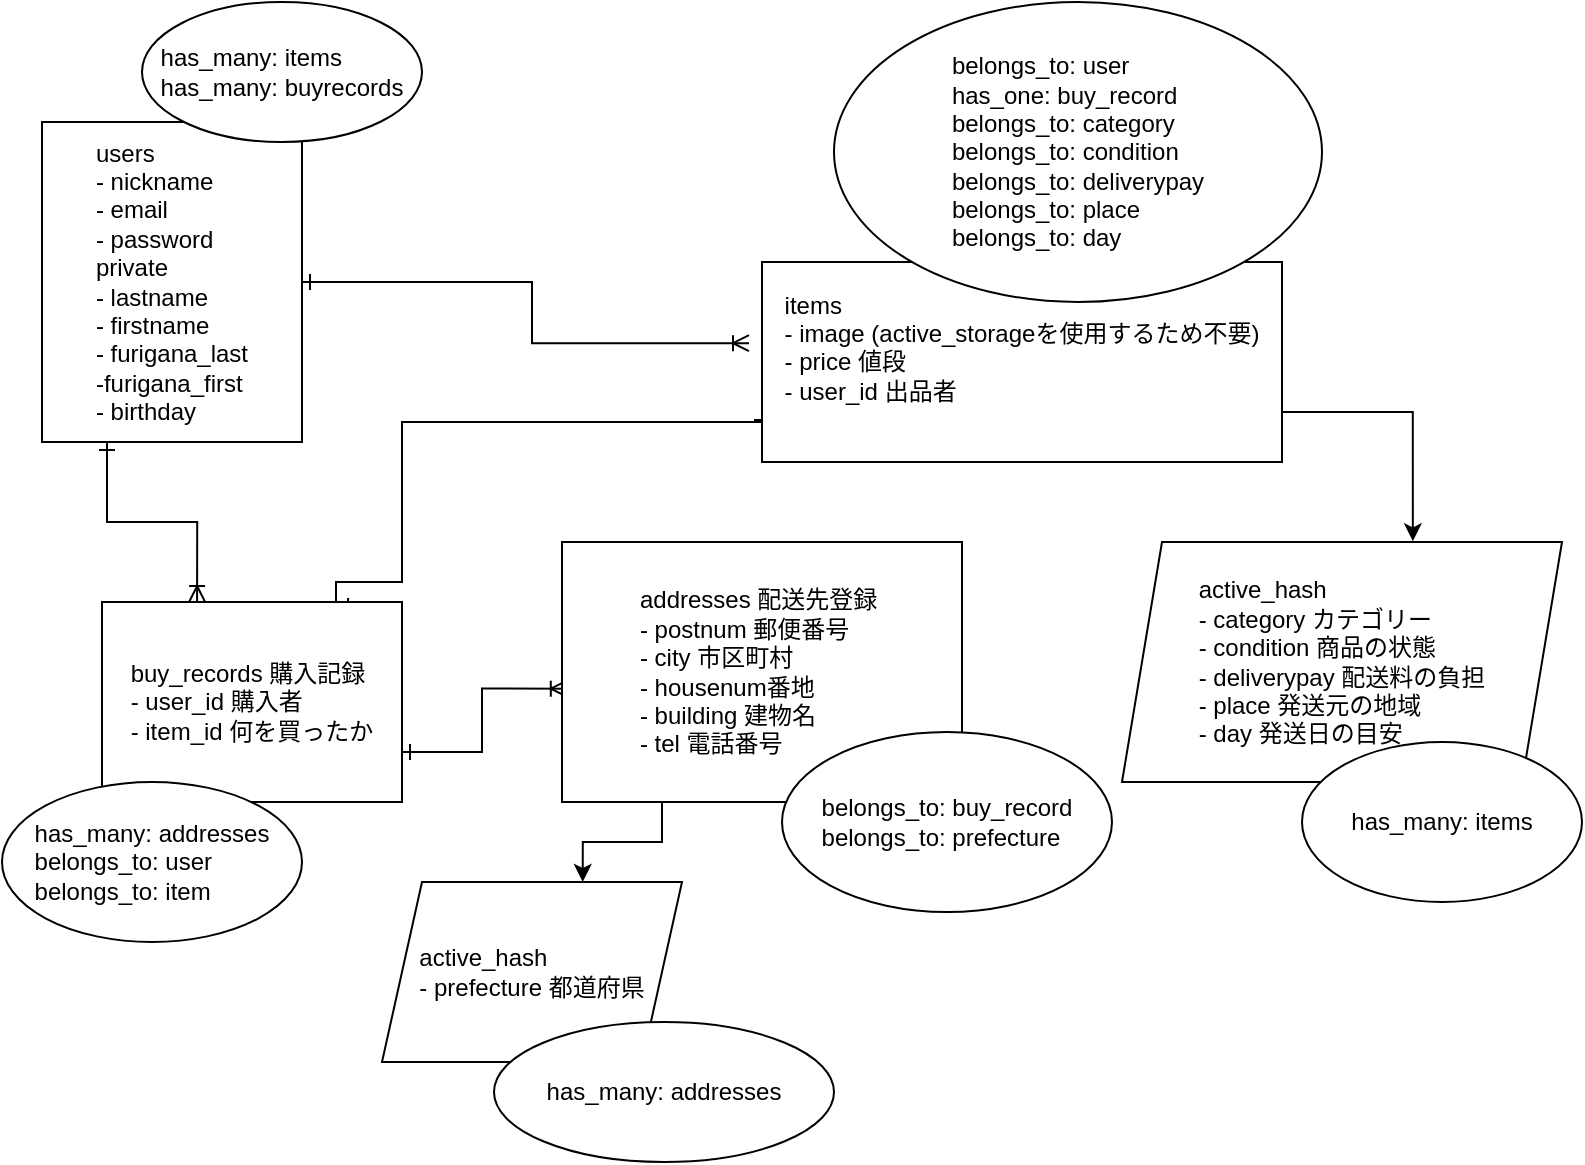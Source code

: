 <mxfile version="13.6.5">
    <diagram id="fnKIg7ySAKvSq7XufVGy" name="ページ1">
        <mxGraphModel dx="442" dy="680" grid="1" gridSize="10" guides="1" tooltips="1" connect="1" arrows="1" fold="1" page="1" pageScale="1" pageWidth="827" pageHeight="1169" math="0" shadow="0">
            <root>
                <mxCell id="0"/>
                <mxCell id="1" parent="0"/>
                <mxCell id="7" style="edgeStyle=orthogonalEdgeStyle;rounded=0;orthogonalLoop=1;jettySize=auto;html=1;exitX=1;exitY=0.5;exitDx=0;exitDy=0;entryX=-0.025;entryY=0.406;entryDx=0;entryDy=0;entryPerimeter=0;endArrow=ERoneToMany;endFill=0;startArrow=ERone;startFill=0;" parent="1" source="3" target="4" edge="1">
                    <mxGeometry relative="1" as="geometry"/>
                </mxCell>
                <mxCell id="10" style="edgeStyle=orthogonalEdgeStyle;rounded=0;orthogonalLoop=1;jettySize=auto;html=1;exitX=0.25;exitY=1;exitDx=0;exitDy=0;startArrow=ERone;startFill=0;endArrow=ERoneToMany;endFill=0;entryX=0.317;entryY=0;entryDx=0;entryDy=0;entryPerimeter=0;" parent="1" source="3" target="5" edge="1">
                    <mxGeometry relative="1" as="geometry">
                        <mxPoint x="107" y="360" as="targetPoint"/>
                    </mxGeometry>
                </mxCell>
                <mxCell id="3" value="&lt;div style=&quot;text-align: justify&quot;&gt;&lt;span&gt;users&lt;/span&gt;&lt;/div&gt;&lt;div style=&quot;text-align: justify&quot;&gt;&lt;span&gt;- nickname&lt;/span&gt;&lt;/div&gt;&lt;div style=&quot;text-align: justify&quot;&gt;&lt;span&gt;- email&lt;/span&gt;&lt;/div&gt;&lt;div style=&quot;text-align: justify&quot;&gt;&lt;span&gt;- password&lt;/span&gt;&lt;/div&gt;&lt;div style=&quot;text-align: justify&quot;&gt;private&lt;/div&gt;&lt;div style=&quot;text-align: justify&quot;&gt;- lastname&lt;/div&gt;&lt;div style=&quot;text-align: justify&quot;&gt;- firstname&lt;/div&gt;&lt;div style=&quot;text-align: justify&quot;&gt;&lt;span&gt;- furigana_last&lt;/span&gt;&lt;/div&gt;&lt;div style=&quot;text-align: justify&quot;&gt;&lt;span&gt;-furigana_first&lt;/span&gt;&lt;/div&gt;&lt;div style=&quot;text-align: justify&quot;&gt;&lt;span&gt;- birthday&lt;/span&gt;&lt;/div&gt;" style="whiteSpace=wrap;html=1;" parent="1" vertex="1">
                    <mxGeometry x="40" y="100" width="130" height="160" as="geometry"/>
                </mxCell>
                <mxCell id="13" style="edgeStyle=orthogonalEdgeStyle;rounded=0;orthogonalLoop=1;jettySize=auto;html=1;exitX=0;exitY=0.75;exitDx=0;exitDy=0;entryX=0.847;entryY=0.02;entryDx=0;entryDy=0;entryPerimeter=0;startArrow=ERone;startFill=0;endArrow=ERone;endFill=0;" parent="1" source="4" target="5" edge="1">
                    <mxGeometry relative="1" as="geometry">
                        <Array as="points">
                            <mxPoint x="220" y="250"/>
                            <mxPoint x="220" y="330"/>
                            <mxPoint x="187" y="330"/>
                        </Array>
                    </mxGeometry>
                </mxCell>
                <mxCell id="23" style="edgeStyle=orthogonalEdgeStyle;rounded=0;orthogonalLoop=1;jettySize=auto;html=1;exitX=1;exitY=0.75;exitDx=0;exitDy=0;entryX=0.661;entryY=-0.003;entryDx=0;entryDy=0;entryPerimeter=0;" parent="1" source="4" target="22" edge="1">
                    <mxGeometry relative="1" as="geometry"/>
                </mxCell>
                <mxCell id="4" value="&lt;div style=&quot;text-align: justify&quot;&gt;items&lt;/div&gt;&lt;div style=&quot;text-align: justify&quot;&gt;&lt;span&gt;- image (active_storageを使用するため不要)&lt;/span&gt;&lt;/div&gt;&lt;div style=&quot;text-align: justify&quot;&gt;&lt;span&gt;- price 値段&lt;/span&gt;&lt;/div&gt;&lt;div style=&quot;text-align: justify&quot;&gt;&lt;span&gt;- user_id 出品者&lt;/span&gt;&lt;/div&gt;&lt;div style=&quot;text-align: justify&quot;&gt;&lt;br&gt;&lt;/div&gt;" style="rounded=0;whiteSpace=wrap;html=1;" parent="1" vertex="1">
                    <mxGeometry x="400" y="170" width="260" height="100" as="geometry"/>
                </mxCell>
                <mxCell id="9" style="edgeStyle=orthogonalEdgeStyle;rounded=0;orthogonalLoop=1;jettySize=auto;html=1;exitX=1;exitY=0.75;exitDx=0;exitDy=0;entryX=0.012;entryY=0.564;entryDx=0;entryDy=0;entryPerimeter=0;startArrow=ERone;startFill=0;endArrow=ERoneToMany;endFill=0;" parent="1" source="5" target="6" edge="1">
                    <mxGeometry relative="1" as="geometry"/>
                </mxCell>
                <mxCell id="5" value="&lt;div style=&quot;text-align: justify&quot;&gt;&lt;span&gt;buy_records 購入記録&lt;/span&gt;&lt;/div&gt;&lt;div style=&quot;text-align: justify&quot;&gt;&lt;span&gt;- user_id 購入者&lt;/span&gt;&lt;/div&gt;&lt;div style=&quot;text-align: justify&quot;&gt;&lt;span&gt;- item_id 何を買ったか&lt;/span&gt;&lt;/div&gt;" style="whiteSpace=wrap;html=1;" parent="1" vertex="1">
                    <mxGeometry x="70" y="340" width="150" height="100" as="geometry"/>
                </mxCell>
                <mxCell id="24" style="edgeStyle=orthogonalEdgeStyle;rounded=0;orthogonalLoop=1;jettySize=auto;html=1;exitX=0.25;exitY=1;exitDx=0;exitDy=0;entryX=0.669;entryY=0;entryDx=0;entryDy=0;entryPerimeter=0;" parent="1" source="6" target="21" edge="1">
                    <mxGeometry relative="1" as="geometry"/>
                </mxCell>
                <mxCell id="6" value="&lt;div style=&quot;text-align: justify&quot;&gt;&lt;span&gt;addresses 配送先登録&lt;/span&gt;&lt;span&gt;&amp;nbsp;&lt;/span&gt;&lt;/div&gt;&lt;div style=&quot;text-align: justify&quot;&gt;&lt;span&gt;- postnum 郵便番号&lt;/span&gt;&lt;/div&gt;&lt;div style=&quot;text-align: justify&quot;&gt;&lt;span&gt;- city 市区町村&lt;/span&gt;&lt;/div&gt;&lt;div style=&quot;text-align: justify&quot;&gt;&lt;span&gt;- housenum番地&lt;/span&gt;&lt;/div&gt;&lt;div style=&quot;text-align: justify&quot;&gt;&lt;span&gt;- building 建物名&lt;/span&gt;&lt;/div&gt;&lt;div style=&quot;text-align: justify&quot;&gt;&lt;span&gt;- tel 電話番号&lt;/span&gt;&lt;/div&gt;" style="whiteSpace=wrap;html=1;" parent="1" vertex="1">
                    <mxGeometry x="300" y="310" width="200" height="130" as="geometry"/>
                </mxCell>
                <mxCell id="14" value="&lt;div style=&quot;text-align: justify&quot;&gt;&lt;span&gt;has_many: items&lt;/span&gt;&lt;/div&gt;&lt;div style=&quot;text-align: justify&quot;&gt;&lt;span&gt;has_many: buyrecords&lt;/span&gt;&lt;/div&gt;" style="ellipse;whiteSpace=wrap;html=1;" parent="1" vertex="1">
                    <mxGeometry x="90" y="40" width="140" height="70" as="geometry"/>
                </mxCell>
                <mxCell id="16" value="&lt;div style=&quot;text-align: justify&quot;&gt;&lt;span&gt;has_many: addresses&lt;/span&gt;&lt;/div&gt;&lt;div style=&quot;text-align: justify&quot;&gt;&lt;span&gt;belongs_to: user&lt;/span&gt;&lt;/div&gt;&lt;div style=&quot;text-align: justify&quot;&gt;&lt;span&gt;belongs_to: item&lt;/span&gt;&lt;/div&gt;" style="ellipse;whiteSpace=wrap;html=1;" parent="1" vertex="1">
                    <mxGeometry x="20" y="430" width="150" height="80" as="geometry"/>
                </mxCell>
                <mxCell id="18" value="&lt;div style=&quot;text-align: justify&quot;&gt;&lt;span&gt;belongs_to: user&lt;/span&gt;&lt;/div&gt;&lt;div style=&quot;text-align: justify&quot;&gt;&lt;span&gt;has_one: buy_record&lt;/span&gt;&lt;/div&gt;&lt;div style=&quot;text-align: justify&quot;&gt;&lt;span&gt;belongs_to: category&lt;/span&gt;&lt;/div&gt;&lt;div style=&quot;text-align: justify&quot;&gt;belongs_to: condition&lt;span&gt;&lt;br&gt;&lt;/span&gt;&lt;/div&gt;&lt;div style=&quot;text-align: justify&quot;&gt;belongs_to: deliverypay&lt;br&gt;&lt;/div&gt;&lt;div style=&quot;text-align: justify&quot;&gt;belongs_to: place&lt;br&gt;&lt;/div&gt;&lt;div style=&quot;text-align: justify&quot;&gt;belongs_to: day&lt;br&gt;&lt;/div&gt;" style="ellipse;whiteSpace=wrap;html=1;" parent="1" vertex="1">
                    <mxGeometry x="436" y="40" width="244" height="150" as="geometry"/>
                </mxCell>
                <mxCell id="19" value="&lt;div style=&quot;text-align: justify&quot;&gt;&lt;span&gt;belongs_to: buy_record&lt;/span&gt;&lt;/div&gt;&lt;div style=&quot;text-align: justify&quot;&gt;&lt;span&gt;belongs_to: prefecture&lt;/span&gt;&lt;/div&gt;" style="ellipse;whiteSpace=wrap;html=1;" parent="1" vertex="1">
                    <mxGeometry x="410" y="405" width="165" height="90" as="geometry"/>
                </mxCell>
                <mxCell id="21" value="&lt;div style=&quot;text-align: justify&quot;&gt;&lt;span&gt;active_hash&lt;/span&gt;&lt;/div&gt;&lt;span&gt;&lt;div style=&quot;text-align: justify&quot;&gt;&lt;span&gt;- prefecture 都道府県&lt;/span&gt;&lt;/div&gt;&lt;/span&gt;" style="shape=parallelogram;perimeter=parallelogramPerimeter;whiteSpace=wrap;html=1;fixedSize=1;align=center;" parent="1" vertex="1">
                    <mxGeometry x="210" y="480" width="150" height="90" as="geometry"/>
                </mxCell>
                <mxCell id="22" value="&lt;div style=&quot;text-align: justify&quot;&gt;&lt;span&gt;active_hash&lt;/span&gt;&lt;/div&gt;&lt;div style=&quot;text-align: justify&quot;&gt;- category カテゴリー&lt;/div&gt;&lt;div style=&quot;text-align: justify&quot;&gt;- condition 商品の状態&lt;/div&gt;&lt;div style=&quot;text-align: justify&quot;&gt;- deliverypay 配送料の負担&lt;/div&gt;&lt;div style=&quot;text-align: justify&quot;&gt;- place 発送元の地域&lt;/div&gt;&lt;div style=&quot;text-align: justify&quot;&gt;- day 発送日の目安&lt;/div&gt;" style="shape=parallelogram;perimeter=parallelogramPerimeter;whiteSpace=wrap;html=1;fixedSize=1;" parent="1" vertex="1">
                    <mxGeometry x="580" y="310" width="220" height="120" as="geometry"/>
                </mxCell>
                <mxCell id="25" value="has_many: items" style="ellipse;whiteSpace=wrap;html=1;" parent="1" vertex="1">
                    <mxGeometry x="670" y="410" width="140" height="80" as="geometry"/>
                </mxCell>
                <mxCell id="26" value="has_many: addresses" style="ellipse;whiteSpace=wrap;html=1;" parent="1" vertex="1">
                    <mxGeometry x="266" y="550" width="170" height="70" as="geometry"/>
                </mxCell>
            </root>
        </mxGraphModel>
    </diagram>
</mxfile>